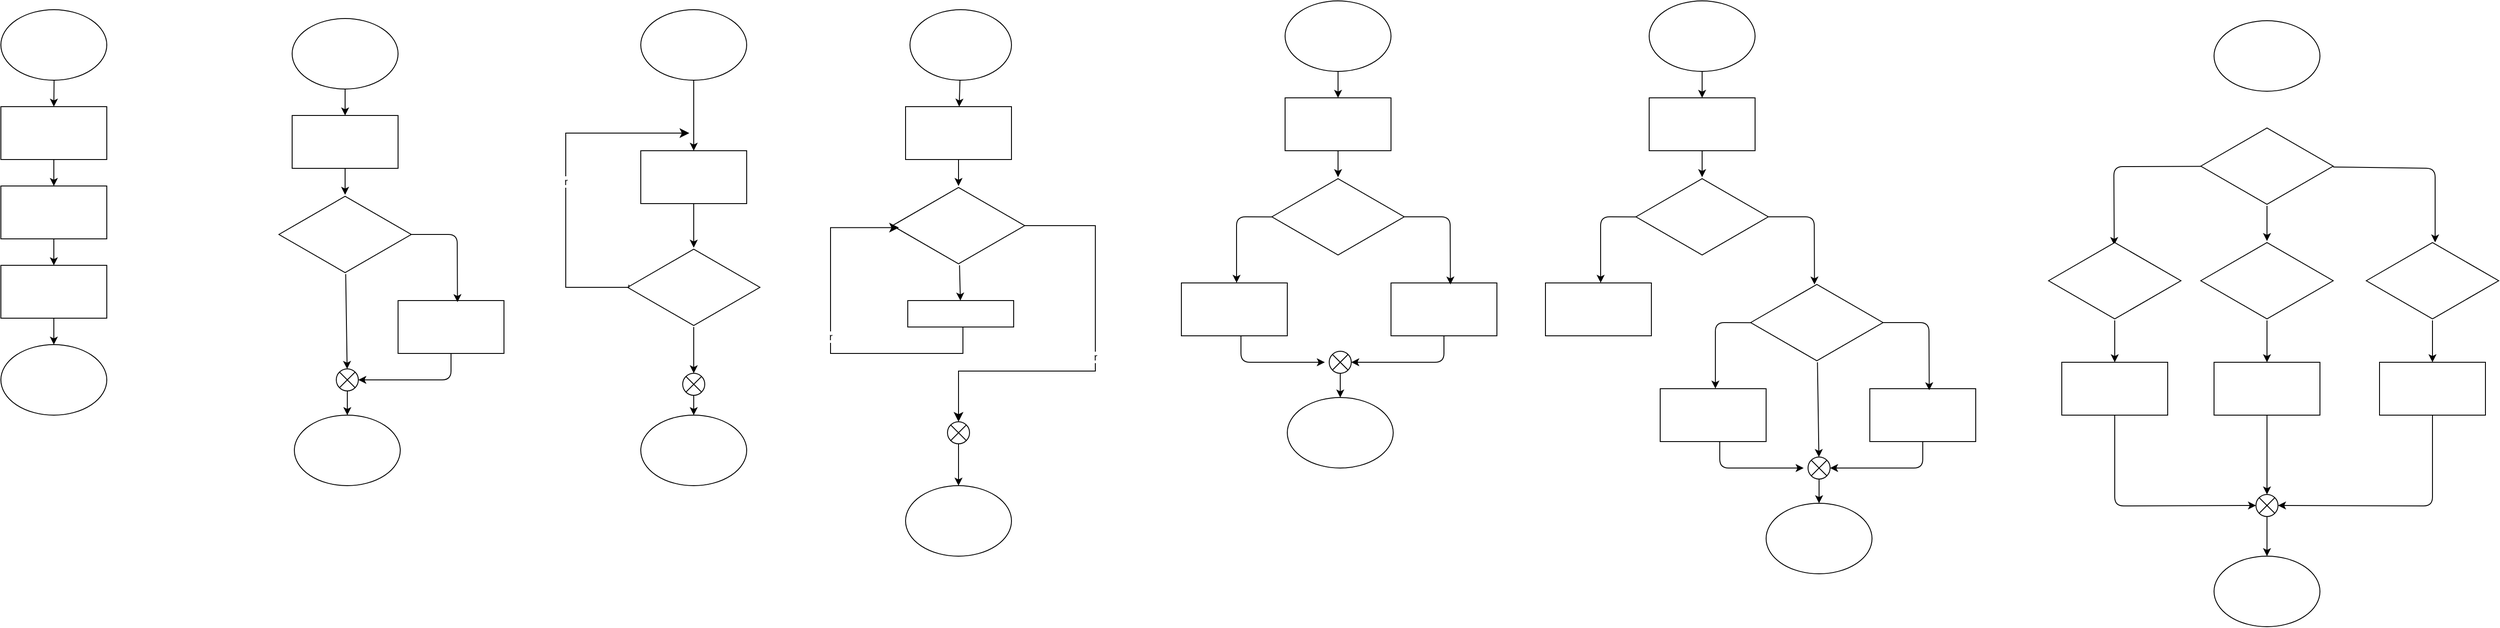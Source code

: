 <mxfile>
    <diagram id="3gfcmE10WwM9FCHn9ham" name="Página-1">
        <mxGraphModel dx="2207" dy="1557" grid="1" gridSize="10" guides="1" tooltips="1" connect="1" arrows="1" fold="1" page="1" pageScale="1" pageWidth="1200" pageHeight="1600" math="0" shadow="0">
            <root>
                <mxCell id="0"/>
                <mxCell id="1" parent="0"/>
                <mxCell id="6" value="" style="edgeStyle=none;html=1;" parent="1" source="2" target="4" edge="1">
                    <mxGeometry relative="1" as="geometry"/>
                </mxCell>
                <mxCell id="2" value="" style="ellipse;whiteSpace=wrap;html=1;" parent="1" vertex="1">
                    <mxGeometry x="100" y="10" width="120" height="80" as="geometry"/>
                </mxCell>
                <mxCell id="8" value="" style="edgeStyle=none;html=1;" parent="1" source="3" target="5" edge="1">
                    <mxGeometry relative="1" as="geometry"/>
                </mxCell>
                <mxCell id="3" value="" style="rounded=0;whiteSpace=wrap;html=1;" parent="1" vertex="1">
                    <mxGeometry x="100" y="210" width="120" height="60" as="geometry"/>
                </mxCell>
                <mxCell id="7" value="" style="edgeStyle=none;html=1;" parent="1" source="4" target="3" edge="1">
                    <mxGeometry relative="1" as="geometry"/>
                </mxCell>
                <mxCell id="4" value="" style="rounded=0;whiteSpace=wrap;html=1;" parent="1" vertex="1">
                    <mxGeometry x="100" y="120" width="120" height="60" as="geometry"/>
                </mxCell>
                <mxCell id="10" value="" style="edgeStyle=none;html=1;" parent="1" source="5" target="9" edge="1">
                    <mxGeometry relative="1" as="geometry"/>
                </mxCell>
                <mxCell id="5" value="" style="rounded=0;whiteSpace=wrap;html=1;" parent="1" vertex="1">
                    <mxGeometry x="100" y="300" width="120" height="60" as="geometry"/>
                </mxCell>
                <mxCell id="9" value="" style="ellipse;whiteSpace=wrap;html=1;" parent="1" vertex="1">
                    <mxGeometry x="100" y="390" width="120" height="80" as="geometry"/>
                </mxCell>
                <mxCell id="13" value="" style="edgeStyle=none;html=1;" parent="1" source="11" target="12" edge="1">
                    <mxGeometry relative="1" as="geometry"/>
                </mxCell>
                <mxCell id="11" value="" style="ellipse;whiteSpace=wrap;html=1;" parent="1" vertex="1">
                    <mxGeometry x="430" y="20" width="120" height="80" as="geometry"/>
                </mxCell>
                <mxCell id="15" value="" style="edgeStyle=none;html=1;" parent="1" source="12" edge="1">
                    <mxGeometry relative="1" as="geometry">
                        <mxPoint x="490" y="220" as="targetPoint"/>
                    </mxGeometry>
                </mxCell>
                <mxCell id="12" value="" style="rounded=0;whiteSpace=wrap;html=1;" parent="1" vertex="1">
                    <mxGeometry x="430" y="130" width="120" height="60" as="geometry"/>
                </mxCell>
                <mxCell id="25" style="edgeStyle=none;html=1;entryX=1;entryY=0.5;entryDx=0;entryDy=0;" parent="1" source="16" target="23" edge="1">
                    <mxGeometry relative="1" as="geometry">
                        <Array as="points">
                            <mxPoint x="610" y="430"/>
                        </Array>
                    </mxGeometry>
                </mxCell>
                <mxCell id="16" value="" style="rounded=0;whiteSpace=wrap;html=1;" parent="1" vertex="1">
                    <mxGeometry x="550" y="340" width="120" height="60" as="geometry"/>
                </mxCell>
                <mxCell id="18" value="" style="ellipse;whiteSpace=wrap;html=1;" parent="1" vertex="1">
                    <mxGeometry x="432.5" y="470" width="120" height="80" as="geometry"/>
                </mxCell>
                <mxCell id="21" style="edgeStyle=none;html=1;entryX=0.561;entryY=0.03;entryDx=0;entryDy=0;entryPerimeter=0;" parent="1" source="20" target="16" edge="1">
                    <mxGeometry relative="1" as="geometry">
                        <Array as="points">
                            <mxPoint x="617" y="265"/>
                        </Array>
                    </mxGeometry>
                </mxCell>
                <mxCell id="26" value="" style="edgeStyle=none;html=1;" parent="1" source="20" target="23" edge="1">
                    <mxGeometry relative="1" as="geometry"/>
                </mxCell>
                <mxCell id="20" value="" style="html=1;whiteSpace=wrap;aspect=fixed;shape=isoRectangle;" parent="1" vertex="1">
                    <mxGeometry x="415" y="220" width="150" height="90" as="geometry"/>
                </mxCell>
                <mxCell id="27" value="" style="edgeStyle=none;html=1;" parent="1" source="23" target="18" edge="1">
                    <mxGeometry relative="1" as="geometry"/>
                </mxCell>
                <mxCell id="23" value="" style="shape=sumEllipse;perimeter=ellipsePerimeter;whiteSpace=wrap;html=1;backgroundOutline=1;" parent="1" vertex="1">
                    <mxGeometry x="480" y="417.5" width="25" height="25" as="geometry"/>
                </mxCell>
                <mxCell id="28" value="" style="edgeStyle=none;html=1;" parent="1" source="29" target="31" edge="1">
                    <mxGeometry relative="1" as="geometry"/>
                </mxCell>
                <mxCell id="29" value="" style="ellipse;whiteSpace=wrap;html=1;" parent="1" vertex="1">
                    <mxGeometry x="1130" y="10" width="115" height="80" as="geometry"/>
                </mxCell>
                <mxCell id="30" value="" style="edgeStyle=none;html=1;" parent="1" source="31" edge="1">
                    <mxGeometry relative="1" as="geometry">
                        <mxPoint x="1185" y="210.0" as="targetPoint"/>
                    </mxGeometry>
                </mxCell>
                <mxCell id="31" value="" style="rounded=0;whiteSpace=wrap;html=1;" parent="1" vertex="1">
                    <mxGeometry x="1125" y="120" width="120" height="60" as="geometry"/>
                </mxCell>
                <mxCell id="33" value="" style="rounded=0;whiteSpace=wrap;html=1;" parent="1" vertex="1">
                    <mxGeometry x="1127.5" y="340" width="120" height="30" as="geometry"/>
                </mxCell>
                <mxCell id="34" value="" style="ellipse;whiteSpace=wrap;html=1;" parent="1" vertex="1">
                    <mxGeometry x="1125" y="550" width="120" height="80" as="geometry"/>
                </mxCell>
                <mxCell id="41" value="" style="edgeStyle=none;html=1;" parent="1" source="37" target="33" edge="1">
                    <mxGeometry relative="1" as="geometry"/>
                </mxCell>
                <mxCell id="37" value="" style="html=1;whiteSpace=wrap;aspect=fixed;shape=isoRectangle;" parent="1" vertex="1">
                    <mxGeometry x="1110" y="210" width="150" height="90" as="geometry"/>
                </mxCell>
                <mxCell id="42" value="r" style="edgeStyle=segmentEdgeStyle;endArrow=classic;html=1;curved=0;rounded=0;endSize=8;startSize=8;entryX=0.05;entryY=0.525;entryDx=0;entryDy=0;entryPerimeter=0;exitX=0.5;exitY=1;exitDx=0;exitDy=0;" parent="1" source="33" target="37" edge="1">
                    <mxGeometry width="50" height="50" relative="1" as="geometry">
                        <mxPoint x="1190" y="380" as="sourcePoint"/>
                        <mxPoint x="1090" y="290" as="targetPoint"/>
                        <Array as="points">
                            <mxPoint x="1190" y="370"/>
                            <mxPoint x="1190" y="400"/>
                            <mxPoint x="1040" y="400"/>
                            <mxPoint x="1040" y="257"/>
                        </Array>
                    </mxGeometry>
                </mxCell>
                <mxCell id="44" value="r" style="edgeStyle=segmentEdgeStyle;endArrow=classic;html=1;curved=0;rounded=0;endSize=8;startSize=8;entryX=0.5;entryY=0;entryDx=0;entryDy=0;" parent="1" source="37" target="243" edge="1">
                    <mxGeometry width="50" height="50" relative="1" as="geometry">
                        <mxPoint x="1490" y="370" as="sourcePoint"/>
                        <mxPoint x="1190" y="440" as="targetPoint"/>
                        <Array as="points">
                            <mxPoint x="1340" y="255"/>
                            <mxPoint x="1340" y="420"/>
                            <mxPoint x="1185" y="420"/>
                        </Array>
                    </mxGeometry>
                </mxCell>
                <mxCell id="45" value="" style="edgeStyle=none;html=1;" parent="1" source="46" target="48" edge="1">
                    <mxGeometry relative="1" as="geometry"/>
                </mxCell>
                <mxCell id="46" value="" style="ellipse;whiteSpace=wrap;html=1;" parent="1" vertex="1">
                    <mxGeometry x="825" y="10" width="120" height="80" as="geometry"/>
                </mxCell>
                <mxCell id="53" value="" style="edgeStyle=none;html=1;" parent="1" source="48" target="52" edge="1">
                    <mxGeometry relative="1" as="geometry"/>
                </mxCell>
                <mxCell id="48" value="" style="rounded=0;whiteSpace=wrap;html=1;" parent="1" vertex="1">
                    <mxGeometry x="825" y="170" width="120" height="60" as="geometry"/>
                </mxCell>
                <mxCell id="50" value="" style="ellipse;whiteSpace=wrap;html=1;" parent="1" vertex="1">
                    <mxGeometry x="825" y="470" width="120" height="80" as="geometry"/>
                </mxCell>
                <mxCell id="51" value="" style="edgeStyle=none;html=1;entryX=0.5;entryY=0;entryDx=0;entryDy=0;" parent="1" source="52" target="240" edge="1">
                    <mxGeometry relative="1" as="geometry">
                        <mxPoint x="885" y="420" as="targetPoint"/>
                    </mxGeometry>
                </mxCell>
                <mxCell id="52" value="" style="html=1;whiteSpace=wrap;aspect=fixed;shape=isoRectangle;" parent="1" vertex="1">
                    <mxGeometry x="810" y="280" width="150" height="90" as="geometry"/>
                </mxCell>
                <mxCell id="54" value="r" style="edgeStyle=segmentEdgeStyle;endArrow=classic;html=1;curved=0;rounded=0;endSize=8;startSize=8;exitX=0.01;exitY=0.468;exitDx=0;exitDy=0;exitPerimeter=0;" parent="1" source="52" edge="1">
                    <mxGeometry width="50" height="50" relative="1" as="geometry">
                        <mxPoint x="680.0" y="335.0" as="sourcePoint"/>
                        <mxPoint x="880" y="150" as="targetPoint"/>
                        <Array as="points">
                            <mxPoint x="812" y="325"/>
                            <mxPoint x="740" y="325"/>
                            <mxPoint x="740" y="150"/>
                        </Array>
                    </mxGeometry>
                </mxCell>
                <mxCell id="177" value="" style="edgeStyle=none;html=1;" parent="1" source="178" target="180" edge="1">
                    <mxGeometry relative="1" as="geometry"/>
                </mxCell>
                <mxCell id="178" value="" style="ellipse;whiteSpace=wrap;html=1;" parent="1" vertex="1">
                    <mxGeometry x="1555" width="120" height="80" as="geometry"/>
                </mxCell>
                <mxCell id="179" value="" style="edgeStyle=none;html=1;" parent="1" source="180" edge="1">
                    <mxGeometry relative="1" as="geometry">
                        <mxPoint x="1615" y="200" as="targetPoint"/>
                    </mxGeometry>
                </mxCell>
                <mxCell id="180" value="" style="rounded=0;whiteSpace=wrap;html=1;" parent="1" vertex="1">
                    <mxGeometry x="1555" y="110" width="120" height="60" as="geometry"/>
                </mxCell>
                <mxCell id="181" style="edgeStyle=none;html=1;entryX=1;entryY=0.5;entryDx=0;entryDy=0;" parent="1" source="182" target="188" edge="1">
                    <mxGeometry relative="1" as="geometry">
                        <Array as="points">
                            <mxPoint x="1735" y="410"/>
                        </Array>
                    </mxGeometry>
                </mxCell>
                <mxCell id="182" value="" style="rounded=0;whiteSpace=wrap;html=1;" parent="1" vertex="1">
                    <mxGeometry x="1675" y="320" width="120" height="60" as="geometry"/>
                </mxCell>
                <mxCell id="183" value="" style="ellipse;whiteSpace=wrap;html=1;" parent="1" vertex="1">
                    <mxGeometry x="1557.5" y="450" width="120" height="80" as="geometry"/>
                </mxCell>
                <mxCell id="184" style="edgeStyle=none;html=1;entryX=0.561;entryY=0.03;entryDx=0;entryDy=0;entryPerimeter=0;" parent="1" source="186" target="182" edge="1">
                    <mxGeometry relative="1" as="geometry">
                        <Array as="points">
                            <mxPoint x="1742" y="245"/>
                        </Array>
                    </mxGeometry>
                </mxCell>
                <mxCell id="186" value="" style="html=1;whiteSpace=wrap;aspect=fixed;shape=isoRectangle;" parent="1" vertex="1">
                    <mxGeometry x="1540" y="200" width="150" height="90" as="geometry"/>
                </mxCell>
                <mxCell id="187" value="" style="edgeStyle=none;html=1;" parent="1" source="188" target="183" edge="1">
                    <mxGeometry relative="1" as="geometry"/>
                </mxCell>
                <mxCell id="188" value="" style="shape=sumEllipse;perimeter=ellipsePerimeter;whiteSpace=wrap;html=1;backgroundOutline=1;" parent="1" vertex="1">
                    <mxGeometry x="1605" y="397.5" width="25" height="25" as="geometry"/>
                </mxCell>
                <mxCell id="189" value="" style="rounded=0;whiteSpace=wrap;html=1;" parent="1" vertex="1">
                    <mxGeometry x="1437.5" y="320" width="120" height="60" as="geometry"/>
                </mxCell>
                <mxCell id="190" style="edgeStyle=none;html=1;entryX=0.521;entryY=-0.003;entryDx=0;entryDy=0;entryPerimeter=0;exitX=0;exitY=0.501;exitDx=0;exitDy=0;exitPerimeter=0;" parent="1" source="186" target="189" edge="1">
                    <mxGeometry relative="1" as="geometry">
                        <Array as="points">
                            <mxPoint x="1500" y="245"/>
                        </Array>
                        <mxPoint x="1450" y="243.2" as="sourcePoint"/>
                        <mxPoint x="1502.32" y="320.0" as="targetPoint"/>
                    </mxGeometry>
                </mxCell>
                <mxCell id="191" style="edgeStyle=none;html=1;" parent="1" edge="1">
                    <mxGeometry relative="1" as="geometry">
                        <Array as="points">
                            <mxPoint x="1505" y="410"/>
                        </Array>
                        <mxPoint x="1505" y="380" as="sourcePoint"/>
                        <mxPoint x="1600" y="410" as="targetPoint"/>
                    </mxGeometry>
                </mxCell>
                <mxCell id="192" value="" style="edgeStyle=none;html=1;" parent="1" source="193" target="195" edge="1">
                    <mxGeometry relative="1" as="geometry"/>
                </mxCell>
                <mxCell id="193" value="" style="ellipse;whiteSpace=wrap;html=1;" parent="1" vertex="1">
                    <mxGeometry x="1967.5" width="120" height="80" as="geometry"/>
                </mxCell>
                <mxCell id="194" value="" style="edgeStyle=none;html=1;" parent="1" source="195" edge="1">
                    <mxGeometry relative="1" as="geometry">
                        <mxPoint x="2027.5" y="200" as="targetPoint"/>
                    </mxGeometry>
                </mxCell>
                <mxCell id="195" value="" style="rounded=0;whiteSpace=wrap;html=1;" parent="1" vertex="1">
                    <mxGeometry x="1967.5" y="110" width="120" height="60" as="geometry"/>
                </mxCell>
                <mxCell id="199" style="edgeStyle=none;html=1;entryX=0.561;entryY=0.03;entryDx=0;entryDy=0;entryPerimeter=0;" parent="1" source="201" edge="1">
                    <mxGeometry relative="1" as="geometry">
                        <Array as="points">
                            <mxPoint x="2154.5" y="245"/>
                        </Array>
                        <mxPoint x="2154.82" y="321.8" as="targetPoint"/>
                    </mxGeometry>
                </mxCell>
                <mxCell id="201" value="" style="html=1;whiteSpace=wrap;aspect=fixed;shape=isoRectangle;" parent="1" vertex="1">
                    <mxGeometry x="1952.5" y="200" width="150" height="90" as="geometry"/>
                </mxCell>
                <mxCell id="204" value="" style="rounded=0;whiteSpace=wrap;html=1;" parent="1" vertex="1">
                    <mxGeometry x="1850" y="320" width="120" height="60" as="geometry"/>
                </mxCell>
                <mxCell id="205" style="edgeStyle=none;html=1;entryX=0.521;entryY=-0.003;entryDx=0;entryDy=0;entryPerimeter=0;exitX=0;exitY=0.501;exitDx=0;exitDy=0;exitPerimeter=0;" parent="1" source="201" target="204" edge="1">
                    <mxGeometry relative="1" as="geometry">
                        <Array as="points">
                            <mxPoint x="1912.5" y="245"/>
                        </Array>
                        <mxPoint x="1862.5" y="243.2" as="sourcePoint"/>
                        <mxPoint x="1914.82" y="320.0" as="targetPoint"/>
                    </mxGeometry>
                </mxCell>
                <mxCell id="227" style="edgeStyle=none;html=1;entryX=1;entryY=0.5;entryDx=0;entryDy=0;" parent="1" source="228" target="234" edge="1">
                    <mxGeometry relative="1" as="geometry">
                        <Array as="points">
                            <mxPoint x="2277.5" y="530"/>
                        </Array>
                    </mxGeometry>
                </mxCell>
                <mxCell id="228" value="" style="rounded=0;whiteSpace=wrap;html=1;" parent="1" vertex="1">
                    <mxGeometry x="2217.5" y="440" width="120" height="60" as="geometry"/>
                </mxCell>
                <mxCell id="229" value="" style="ellipse;whiteSpace=wrap;html=1;" parent="1" vertex="1">
                    <mxGeometry x="2100" y="570" width="120" height="80" as="geometry"/>
                </mxCell>
                <mxCell id="230" style="edgeStyle=none;html=1;entryX=0.561;entryY=0.03;entryDx=0;entryDy=0;entryPerimeter=0;" parent="1" source="232" target="228" edge="1">
                    <mxGeometry relative="1" as="geometry">
                        <Array as="points">
                            <mxPoint x="2284.5" y="365"/>
                        </Array>
                    </mxGeometry>
                </mxCell>
                <mxCell id="231" value="" style="edgeStyle=none;html=1;" parent="1" source="232" target="234" edge="1">
                    <mxGeometry relative="1" as="geometry"/>
                </mxCell>
                <mxCell id="232" value="" style="html=1;whiteSpace=wrap;aspect=fixed;shape=isoRectangle;" parent="1" vertex="1">
                    <mxGeometry x="2082.5" y="320" width="150" height="90" as="geometry"/>
                </mxCell>
                <mxCell id="233" value="" style="edgeStyle=none;html=1;" parent="1" source="234" target="229" edge="1">
                    <mxGeometry relative="1" as="geometry"/>
                </mxCell>
                <mxCell id="234" value="" style="shape=sumEllipse;perimeter=ellipsePerimeter;whiteSpace=wrap;html=1;backgroundOutline=1;" parent="1" vertex="1">
                    <mxGeometry x="2147.5" y="517.5" width="25" height="25" as="geometry"/>
                </mxCell>
                <mxCell id="235" value="" style="rounded=0;whiteSpace=wrap;html=1;" parent="1" vertex="1">
                    <mxGeometry x="1980" y="440" width="120" height="60" as="geometry"/>
                </mxCell>
                <mxCell id="236" style="edgeStyle=none;html=1;entryX=0.521;entryY=-0.003;entryDx=0;entryDy=0;entryPerimeter=0;exitX=0;exitY=0.501;exitDx=0;exitDy=0;exitPerimeter=0;" parent="1" source="232" target="235" edge="1">
                    <mxGeometry relative="1" as="geometry">
                        <Array as="points">
                            <mxPoint x="2042.5" y="365"/>
                        </Array>
                        <mxPoint x="1992.5" y="363.2" as="sourcePoint"/>
                        <mxPoint x="2044.82" y="440" as="targetPoint"/>
                    </mxGeometry>
                </mxCell>
                <mxCell id="237" style="edgeStyle=none;html=1;" parent="1" edge="1">
                    <mxGeometry relative="1" as="geometry">
                        <Array as="points">
                            <mxPoint x="2047.5" y="530"/>
                        </Array>
                        <mxPoint x="2047.5" y="500" as="sourcePoint"/>
                        <mxPoint x="2142.5" y="530" as="targetPoint"/>
                    </mxGeometry>
                </mxCell>
                <mxCell id="241" value="" style="edgeStyle=none;html=1;" parent="1" source="240" target="50" edge="1">
                    <mxGeometry relative="1" as="geometry"/>
                </mxCell>
                <mxCell id="240" value="" style="shape=sumEllipse;perimeter=ellipsePerimeter;whiteSpace=wrap;html=1;backgroundOutline=1;" parent="1" vertex="1">
                    <mxGeometry x="872.5" y="422.5" width="25" height="25" as="geometry"/>
                </mxCell>
                <mxCell id="244" value="" style="edgeStyle=none;html=1;" parent="1" source="243" target="34" edge="1">
                    <mxGeometry relative="1" as="geometry"/>
                </mxCell>
                <mxCell id="243" value="" style="shape=sumEllipse;perimeter=ellipsePerimeter;whiteSpace=wrap;html=1;backgroundOutline=1;" parent="1" vertex="1">
                    <mxGeometry x="1172.5" y="477.5" width="25" height="25" as="geometry"/>
                </mxCell>
                <mxCell id="246" value="" style="ellipse;whiteSpace=wrap;html=1;" vertex="1" parent="1">
                    <mxGeometry x="2607.5" y="22.5" width="120" height="80" as="geometry"/>
                </mxCell>
                <mxCell id="268" style="edgeStyle=none;html=1;entryX=0.496;entryY=0.05;entryDx=0;entryDy=0;entryPerimeter=0;" edge="1" parent="1" source="253" target="259">
                    <mxGeometry relative="1" as="geometry">
                        <Array as="points">
                            <mxPoint x="2494" y="188"/>
                        </Array>
                    </mxGeometry>
                </mxCell>
                <mxCell id="269" value="" style="edgeStyle=none;html=1;" edge="1" parent="1" source="253" target="260">
                    <mxGeometry relative="1" as="geometry"/>
                </mxCell>
                <mxCell id="270" style="edgeStyle=none;html=1;entryX=0.52;entryY=0.017;entryDx=0;entryDy=0;entryPerimeter=0;" edge="1" parent="1" source="253" target="261">
                    <mxGeometry relative="1" as="geometry">
                        <Array as="points">
                            <mxPoint x="2858" y="190"/>
                        </Array>
                    </mxGeometry>
                </mxCell>
                <mxCell id="253" value="" style="html=1;whiteSpace=wrap;aspect=fixed;shape=isoRectangle;" vertex="1" parent="1">
                    <mxGeometry x="2592.5" y="142.5" width="150" height="90" as="geometry"/>
                </mxCell>
                <mxCell id="265" value="" style="edgeStyle=none;html=1;" edge="1" parent="1" source="259" target="262">
                    <mxGeometry relative="1" as="geometry"/>
                </mxCell>
                <mxCell id="259" value="" style="html=1;whiteSpace=wrap;aspect=fixed;shape=isoRectangle;" vertex="1" parent="1">
                    <mxGeometry x="2420" y="272.5" width="150" height="90" as="geometry"/>
                </mxCell>
                <mxCell id="266" value="" style="edgeStyle=none;html=1;" edge="1" parent="1" source="260" target="263">
                    <mxGeometry relative="1" as="geometry"/>
                </mxCell>
                <mxCell id="260" value="" style="html=1;whiteSpace=wrap;aspect=fixed;shape=isoRectangle;" vertex="1" parent="1">
                    <mxGeometry x="2592.5" y="272.5" width="150" height="90" as="geometry"/>
                </mxCell>
                <mxCell id="267" value="" style="edgeStyle=none;html=1;" edge="1" parent="1" source="261" target="264">
                    <mxGeometry relative="1" as="geometry"/>
                </mxCell>
                <mxCell id="261" value="" style="html=1;whiteSpace=wrap;aspect=fixed;shape=isoRectangle;" vertex="1" parent="1">
                    <mxGeometry x="2780" y="272.5" width="150" height="90" as="geometry"/>
                </mxCell>
                <mxCell id="273" style="edgeStyle=none;html=1;entryX=0;entryY=0.5;entryDx=0;entryDy=0;" edge="1" parent="1" source="262" target="271">
                    <mxGeometry relative="1" as="geometry">
                        <Array as="points">
                            <mxPoint x="2495" y="573"/>
                        </Array>
                    </mxGeometry>
                </mxCell>
                <mxCell id="262" value="" style="rounded=0;whiteSpace=wrap;html=1;" vertex="1" parent="1">
                    <mxGeometry x="2435" y="410" width="120" height="60" as="geometry"/>
                </mxCell>
                <mxCell id="272" value="" style="edgeStyle=none;html=1;" edge="1" parent="1" source="263" target="271">
                    <mxGeometry relative="1" as="geometry"/>
                </mxCell>
                <mxCell id="263" value="" style="rounded=0;whiteSpace=wrap;html=1;" vertex="1" parent="1">
                    <mxGeometry x="2607.5" y="410" width="120" height="60" as="geometry"/>
                </mxCell>
                <mxCell id="274" style="edgeStyle=none;html=1;entryX=1;entryY=0.5;entryDx=0;entryDy=0;" edge="1" parent="1" source="264" target="271">
                    <mxGeometry relative="1" as="geometry">
                        <Array as="points">
                            <mxPoint x="2855" y="573"/>
                        </Array>
                    </mxGeometry>
                </mxCell>
                <mxCell id="264" value="" style="rounded=0;whiteSpace=wrap;html=1;" vertex="1" parent="1">
                    <mxGeometry x="2795" y="410" width="120" height="60" as="geometry"/>
                </mxCell>
                <mxCell id="276" value="" style="edgeStyle=none;html=1;" edge="1" parent="1" source="271" target="275">
                    <mxGeometry relative="1" as="geometry"/>
                </mxCell>
                <mxCell id="271" value="" style="shape=sumEllipse;perimeter=ellipsePerimeter;whiteSpace=wrap;html=1;backgroundOutline=1;" vertex="1" parent="1">
                    <mxGeometry x="2655" y="560" width="25" height="25" as="geometry"/>
                </mxCell>
                <mxCell id="275" value="" style="ellipse;whiteSpace=wrap;html=1;" vertex="1" parent="1">
                    <mxGeometry x="2607.5" y="630" width="120" height="80" as="geometry"/>
                </mxCell>
            </root>
        </mxGraphModel>
    </diagram>
</mxfile>